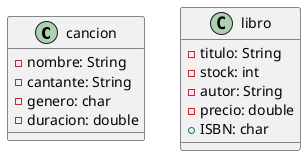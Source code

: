 @startuml
class cancion{
   - nombre: String
   - cantante: String
   - genero: char
   - duracion: double
     
}

class libro{
   - titulo: String
   - stock: int
   - autor: String
   - precio: double
   + ISBN: char
}
@enduml
